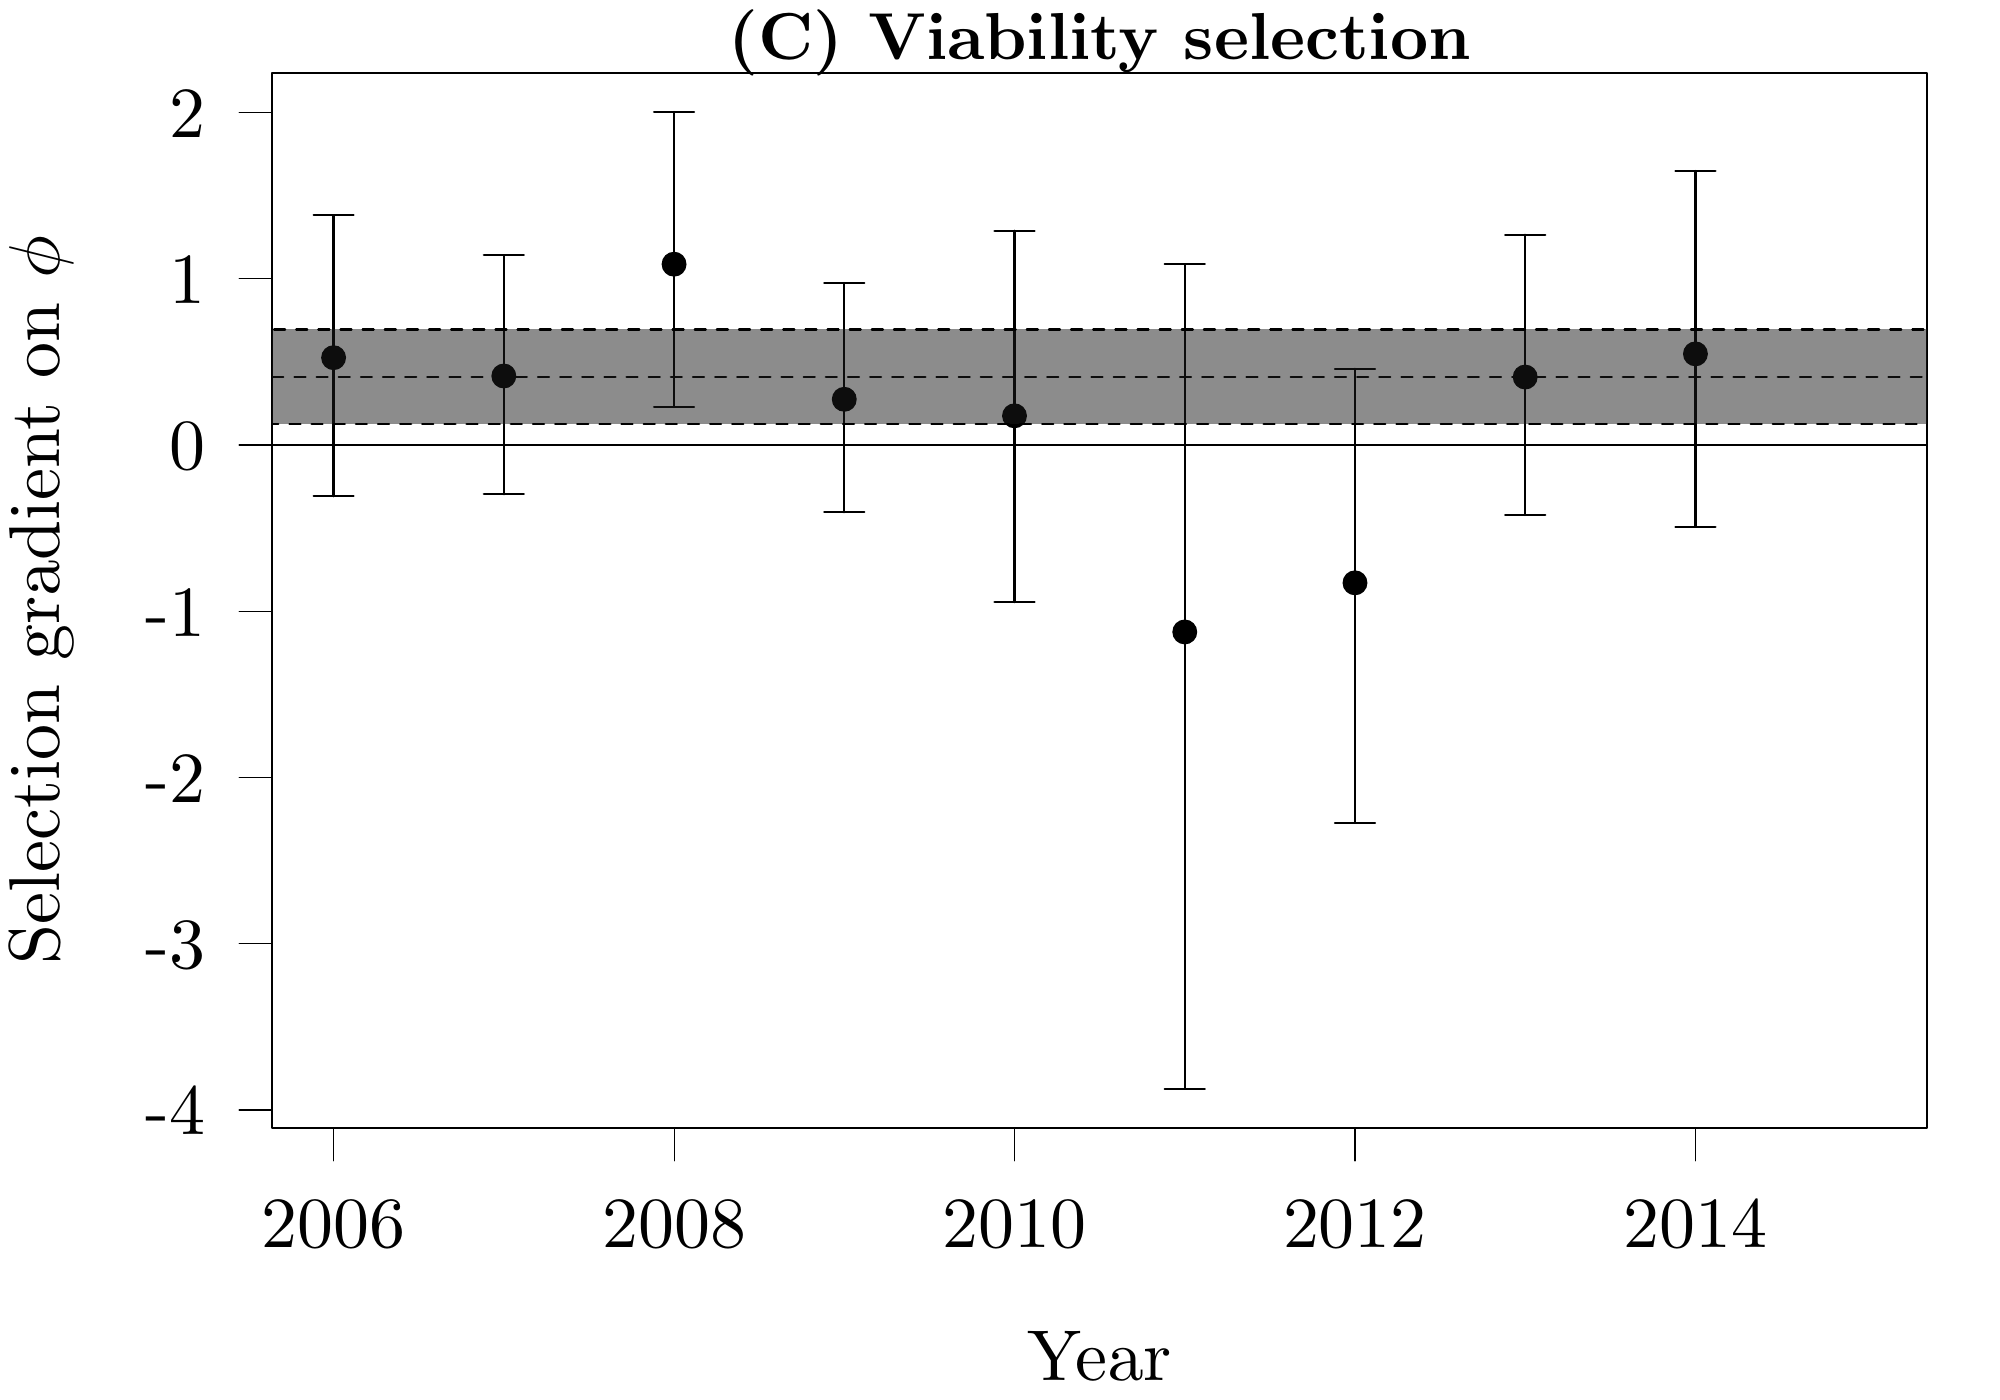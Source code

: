 % Created by tikzDevice version 0.10.1 on 2016-04-19 22:22:44
% !TEX encoding = UTF-8 Unicode
\documentclass{article}
\nonstopmode

\usepackage{tikz}

\usepackage[active,tightpage,psfixbb]{preview}

\PreviewEnvironment{pgfpicture}

\setlength\PreviewBorder{0pt}

\newcommand{\SweaveOpts}[1]{}  % do not interfere with LaTeX
\newcommand{\SweaveInput}[1]{} % because they are not real TeX commands
\newcommand{\Sexpr}[1]{}       % will only be parsed by R




\begin{document}

\begin{tikzpicture}[x=1pt,y=1pt]
\definecolor{fillColor}{RGB}{255,255,255}
\path[use as bounding box,fill=fillColor,fill opacity=0.00] (0,0) rectangle (722.70,505.89);
\begin{scope}
\path[clip] ( 98.40, 98.40) rectangle (696.30,479.49);
\definecolor{fillColor}{RGB}{0,0,0}

\path[fill=fillColor] (120.54,376.64) circle (  4.50);

\path[fill=fillColor] (182.06,370.02) circle (  4.50);

\path[fill=fillColor] (243.57,410.42) circle (  4.50);

\path[fill=fillColor] (305.08,361.60) circle (  4.50);

\path[fill=fillColor] (366.59,355.63) circle (  4.50);

\path[fill=fillColor] (428.11,277.53) circle (  4.50);

\path[fill=fillColor] (489.62,295.28) circle (  4.50);

\path[fill=fillColor] (551.13,369.64) circle (  4.50);

\path[fill=fillColor] (612.64,378.01) circle (  4.50);
\end{scope}
\begin{scope}
\path[clip] (  0.00,  0.00) rectangle (722.70,505.89);
\definecolor{drawColor}{RGB}{0,0,0}

\path[draw=drawColor,line width= 0.4pt,line join=round,line cap=round] (120.54, 98.40) -- (612.64, 98.40);

\path[draw=drawColor,line width= 0.4pt,line join=round,line cap=round] (120.54, 98.40) -- (120.54, 86.40);

\path[draw=drawColor,line width= 0.4pt,line join=round,line cap=round] (243.57, 98.40) -- (243.57, 86.40);

\path[draw=drawColor,line width= 0.4pt,line join=round,line cap=round] (366.59, 98.40) -- (366.59, 86.40);

\path[draw=drawColor,line width= 0.4pt,line join=round,line cap=round] (489.62, 98.40) -- (489.62, 86.40);

\path[draw=drawColor,line width= 0.4pt,line join=round,line cap=round] (612.64, 98.40) -- (612.64, 86.40);

\node[text=drawColor,anchor=base,inner sep=0pt, outer sep=0pt, scale=  2.60] at (120.54, 55.20) {2006};

\node[text=drawColor,anchor=base,inner sep=0pt, outer sep=0pt, scale=  2.60] at (243.57, 55.20) {2008};

\node[text=drawColor,anchor=base,inner sep=0pt, outer sep=0pt, scale=  2.60] at (366.59, 55.20) {2010};

\node[text=drawColor,anchor=base,inner sep=0pt, outer sep=0pt, scale=  2.60] at (489.62, 55.20) {2012};

\node[text=drawColor,anchor=base,inner sep=0pt, outer sep=0pt, scale=  2.60] at (612.64, 55.20) {2014};

\path[draw=drawColor,line width= 0.4pt,line join=round,line cap=round] ( 98.40,104.79) -- ( 98.40,465.22);

\path[draw=drawColor,line width= 0.4pt,line join=round,line cap=round] ( 98.40,104.79) -- ( 86.40,104.79);

\path[draw=drawColor,line width= 0.4pt,line join=round,line cap=round] ( 98.40,164.86) -- ( 86.40,164.86);

\path[draw=drawColor,line width= 0.4pt,line join=round,line cap=round] ( 98.40,224.93) -- ( 86.40,224.93);

\path[draw=drawColor,line width= 0.4pt,line join=round,line cap=round] ( 98.40,285.00) -- ( 86.40,285.00);

\path[draw=drawColor,line width= 0.4pt,line join=round,line cap=round] ( 98.40,345.07) -- ( 86.40,345.07);

\path[draw=drawColor,line width= 0.4pt,line join=round,line cap=round] ( 98.40,405.14) -- ( 86.40,405.14);

\path[draw=drawColor,line width= 0.4pt,line join=round,line cap=round] ( 98.40,465.22) -- ( 86.40,465.22);

\node[text=drawColor,anchor=base east,inner sep=0pt, outer sep=0pt, scale=  2.60] at ( 74.40, 95.83) {-4};

\node[text=drawColor,anchor=base east,inner sep=0pt, outer sep=0pt, scale=  2.60] at ( 74.40,155.90) {-3};

\node[text=drawColor,anchor=base east,inner sep=0pt, outer sep=0pt, scale=  2.60] at ( 74.40,215.98) {-2};

\node[text=drawColor,anchor=base east,inner sep=0pt, outer sep=0pt, scale=  2.60] at ( 74.40,276.05) {-1};

\node[text=drawColor,anchor=base east,inner sep=0pt, outer sep=0pt, scale=  2.60] at ( 74.40,336.12) {0};

\node[text=drawColor,anchor=base east,inner sep=0pt, outer sep=0pt, scale=  2.60] at ( 74.40,396.19) {1};

\node[text=drawColor,anchor=base east,inner sep=0pt, outer sep=0pt, scale=  2.60] at ( 74.40,456.26) {2};

\path[draw=drawColor,line width= 0.8pt,line join=round,line cap=round] ( 98.40, 98.40) --
	(696.30, 98.40) --
	(696.30,479.49) --
	( 98.40,479.49) --
	( 98.40, 98.40);
\end{scope}
\begin{scope}
\path[clip] (  0.00,  0.00) rectangle (722.70,505.89);
\definecolor{drawColor}{RGB}{0,0,0}

\node[text=drawColor,anchor=base,inner sep=0pt, outer sep=0pt, scale=  2.40] at (397.35,484.41) {\bfseries \textbf{(C)} Viability selection};

\node[text=drawColor,anchor=base,inner sep=0pt, outer sep=0pt, scale=  2.60] at (397.35,  7.20) {Year};

\node[text=drawColor,rotate= 90.00,anchor=base,inner sep=0pt, outer sep=0pt, scale=  2.60] at ( 21.60,288.94) {Selection gradient on $\phi$};
\end{scope}
\begin{scope}
\path[clip] ( 98.40, 98.40) rectangle (696.30,479.49);
\definecolor{drawColor}{RGB}{0,0,0}

\path[draw=drawColor,line width= 0.8pt,line join=round,line cap=round] ( 98.40,345.07) -- (696.30,345.07);

\path[draw=drawColor,line width= 0.8pt,line join=round,line cap=round] (120.54,326.60) -- (120.54,428.12);

\path[draw=drawColor,line width= 0.8pt,line join=round,line cap=round] (113.32,326.60) --
	(120.54,326.60) --
	(127.77,326.60);

\path[draw=drawColor,line width= 0.8pt,line join=round,line cap=round] (127.77,428.12) --
	(120.54,428.12) --
	(113.32,428.12);

\path[draw=drawColor,line width= 0.8pt,line join=round,line cap=round] (182.06,327.31) -- (182.06,413.67);

\path[draw=drawColor,line width= 0.8pt,line join=round,line cap=round] (174.83,327.31) --
	(182.06,327.31) --
	(189.28,327.31);

\path[draw=drawColor,line width= 0.8pt,line join=round,line cap=round] (189.28,413.67) --
	(182.06,413.67) --
	(174.83,413.67);

\path[draw=drawColor,line width= 0.8pt,line join=round,line cap=round] (243.57,358.81) -- (243.57,465.38);

\path[draw=drawColor,line width= 0.8pt,line join=round,line cap=round] (236.34,358.81) --
	(243.57,358.81) --
	(250.80,358.81);

\path[draw=drawColor,line width= 0.8pt,line join=round,line cap=round] (250.80,465.38) --
	(243.57,465.38) --
	(236.34,465.38);

\path[draw=drawColor,line width= 0.8pt,line join=round,line cap=round] (305.08,320.74) -- (305.08,403.61);

\path[draw=drawColor,line width= 0.8pt,line join=round,line cap=round] (297.85,320.74) --
	(305.08,320.74) --
	(312.31,320.74);

\path[draw=drawColor,line width= 0.8pt,line join=round,line cap=round] (312.31,403.61) --
	(305.08,403.61) --
	(297.85,403.61);

\path[draw=drawColor,line width= 0.8pt,line join=round,line cap=round] (366.59,288.31) -- (366.59,422.48);

\path[draw=drawColor,line width= 0.8pt,line join=round,line cap=round] (359.37,288.31) --
	(366.59,288.31) --
	(373.82,288.31);

\path[draw=drawColor,line width= 0.8pt,line join=round,line cap=round] (373.82,422.48) --
	(366.59,422.48) --
	(359.37,422.48);

\path[draw=drawColor,line width= 0.8pt,line join=round,line cap=round] (428.11,112.51) -- (428.11,410.36);

\path[draw=drawColor,line width= 0.8pt,line join=round,line cap=round] (420.88,112.51) --
	(428.11,112.51) --
	(435.33,112.51);

\path[draw=drawColor,line width= 0.8pt,line join=round,line cap=round] (435.33,410.36) --
	(428.11,410.36) --
	(420.88,410.36);

\path[draw=drawColor,line width= 0.8pt,line join=round,line cap=round] (489.62,208.57) -- (489.62,372.61);

\path[draw=drawColor,line width= 0.8pt,line join=round,line cap=round] (482.39,208.57) --
	(489.62,208.57) --
	(496.85,208.57);

\path[draw=drawColor,line width= 0.8pt,line join=round,line cap=round] (496.85,372.61) --
	(489.62,372.61) --
	(482.39,372.61);

\path[draw=drawColor,line width= 0.8pt,line join=round,line cap=round] (551.13,319.76) -- (551.13,421.06);

\path[draw=drawColor,line width= 0.8pt,line join=round,line cap=round] (543.90,319.76) --
	(551.13,319.76) --
	(558.36,319.76);

\path[draw=drawColor,line width= 0.8pt,line join=round,line cap=round] (558.36,421.06) --
	(551.13,421.06) --
	(543.90,421.06);

\path[draw=drawColor,line width= 0.8pt,line join=round,line cap=round] (612.64,315.56) -- (612.64,444.10);

\path[draw=drawColor,line width= 0.8pt,line join=round,line cap=round] (605.42,315.56) --
	(612.64,315.56) --
	(619.87,315.56);

\path[draw=drawColor,line width= 0.8pt,line join=round,line cap=round] (619.87,444.10) --
	(612.64,444.10) --
	(605.42,444.10);

\path[draw=drawColor,line width= 0.8pt,dash pattern=on 4pt off 4pt ,line join=round,line cap=round] ( 98.40,369.74) -- (696.30,369.74);
\definecolor{fillColor}{RGB}{26,26,26}

\path[draw=drawColor,line width= 0.8pt,dash pattern=on 4pt off 4pt ,line join=round,line cap=round,fill=fillColor,fill opacity=0.50] ( 59.03,386.85) --
	(722.70,386.85) --
	(722.70,352.64) --
	( 59.03,352.64) --
	cycle;
\end{scope}
\end{tikzpicture}

\end{document}
